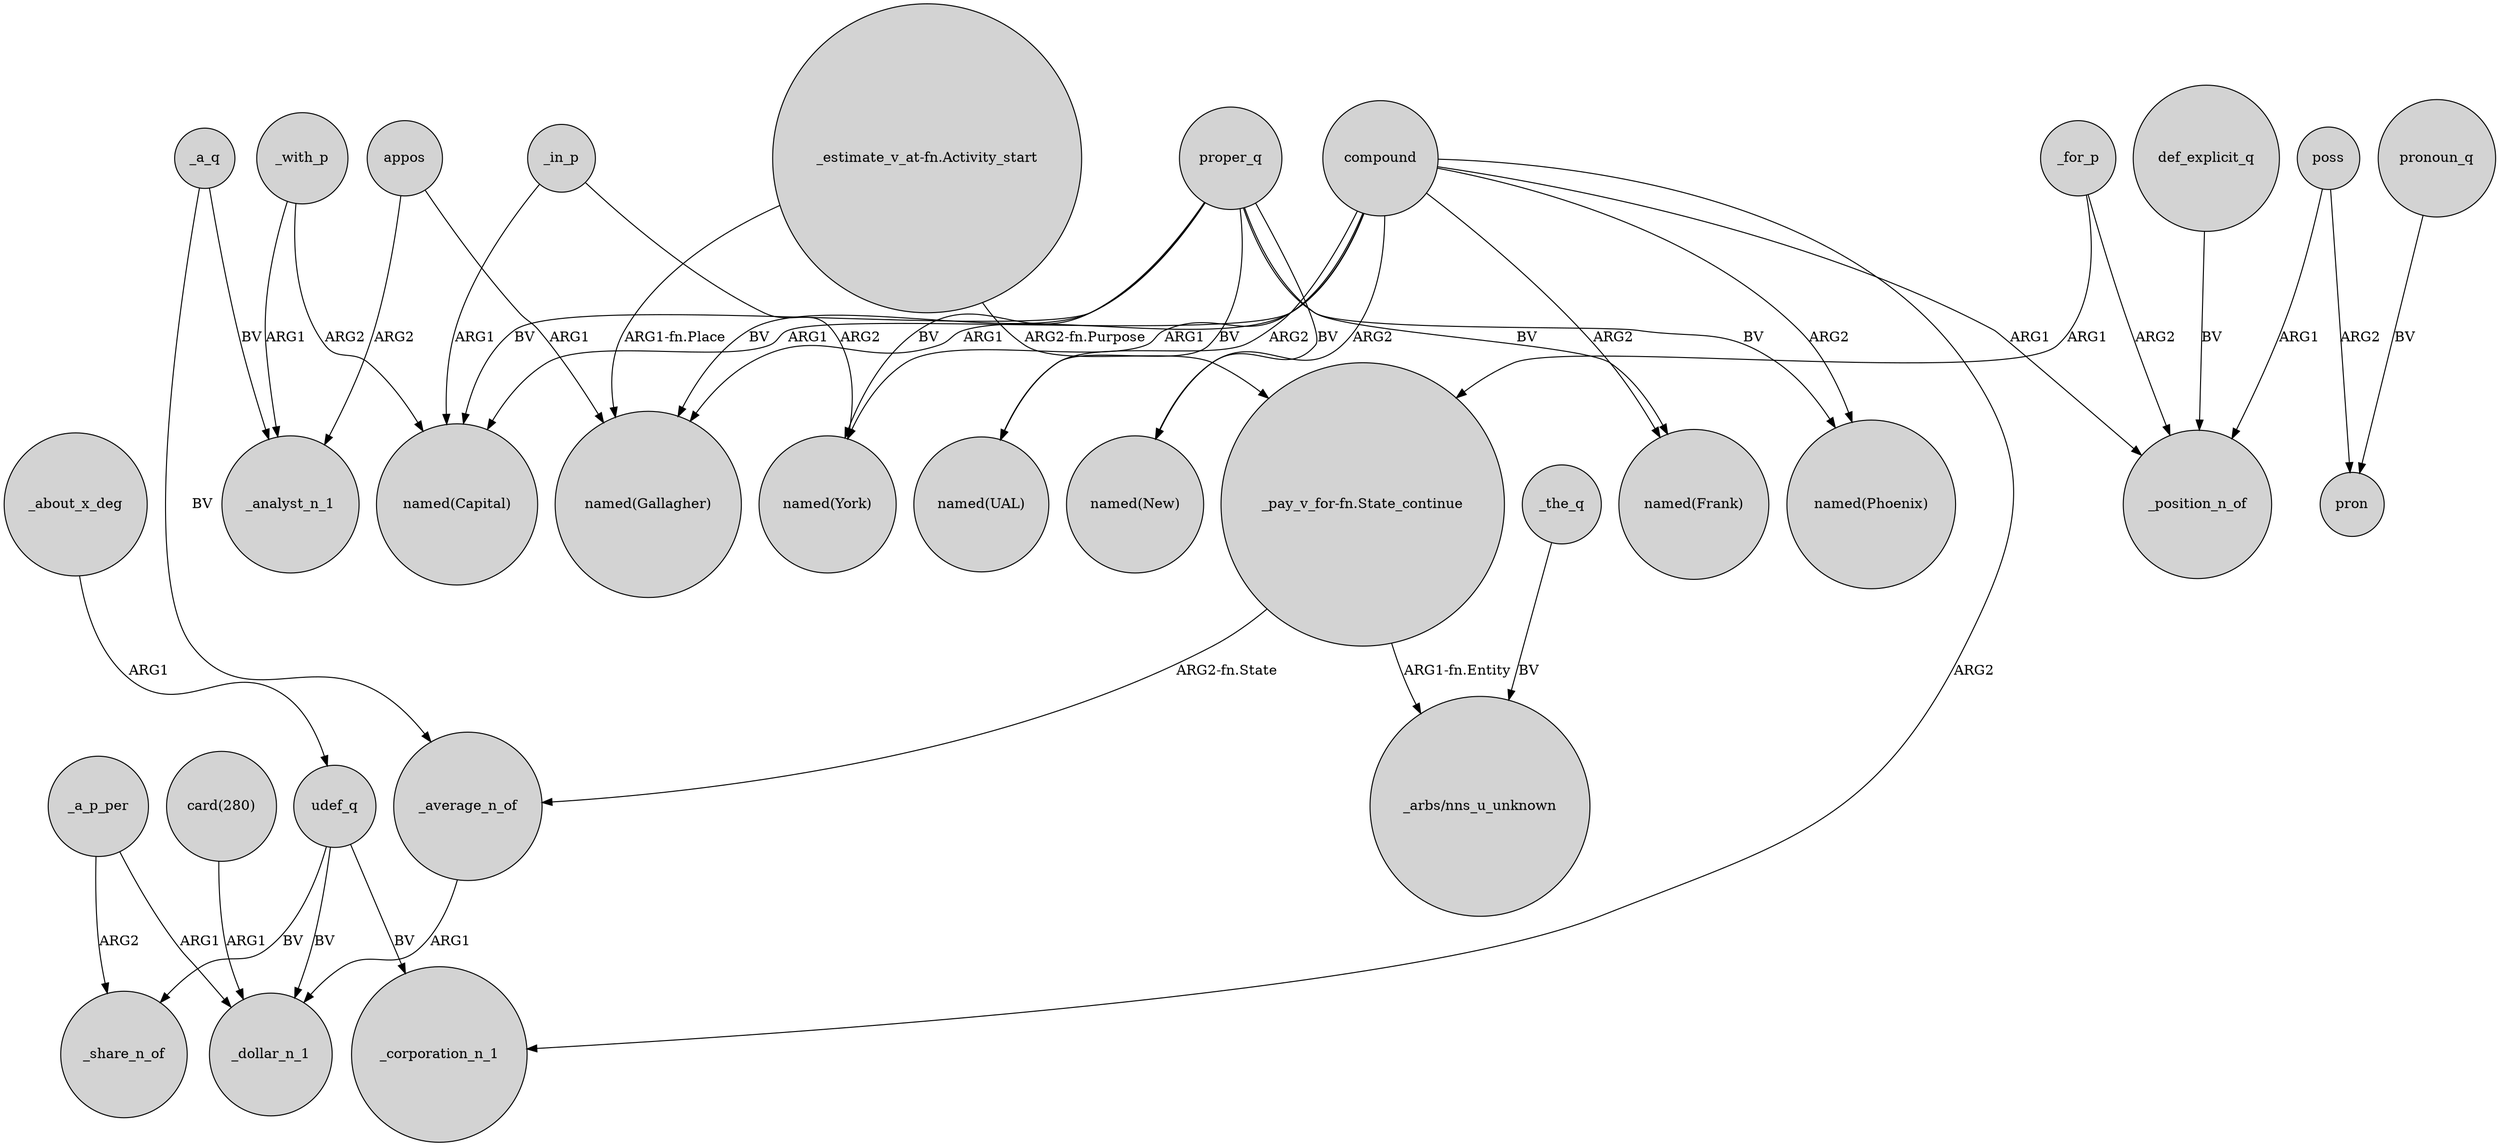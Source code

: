 digraph {
	node [shape=circle style=filled]
	"card(280)" -> _dollar_n_1 [label=ARG1]
	"_estimate_v_at-fn.Activity_start" -> "named(Gallagher)" [label="ARG1-fn.Place"]
	_the_q -> "_arbs/nns_u_unknown" [label=BV]
	compound -> "named(Gallagher)" [label=ARG1]
	compound -> "named(New)" [label=ARG2]
	proper_q -> "named(Phoenix)" [label=BV]
	proper_q -> "named(Capital)" [label=BV]
	proper_q -> "named(New)" [label=BV]
	_for_p -> _position_n_of [label=ARG2]
	compound -> _position_n_of [label=ARG1]
	_with_p -> _analyst_n_1 [label=ARG1]
	compound -> "named(Phoenix)" [label=ARG2]
	compound -> "named(Frank)" [label=ARG2]
	"_pay_v_for-fn.State_continue" -> "_arbs/nns_u_unknown" [label="ARG1-fn.Entity"]
	_for_p -> "_pay_v_for-fn.State_continue" [label=ARG1]
	def_explicit_q -> _position_n_of [label=BV]
	proper_q -> "named(York)" [label=BV]
	_in_p -> "named(Capital)" [label=ARG1]
	_about_x_deg -> udef_q [label=ARG1]
	proper_q -> "named(UAL)" [label=BV]
	_a_q -> _analyst_n_1 [label=BV]
	pronoun_q -> pron [label=BV]
	poss -> pron [label=ARG2]
	poss -> _position_n_of [label=ARG1]
	_with_p -> "named(Capital)" [label=ARG2]
	"_pay_v_for-fn.State_continue" -> _average_n_of [label="ARG2-fn.State"]
	_a_p_per -> _share_n_of [label=ARG2]
	appos -> _analyst_n_1 [label=ARG2]
	proper_q -> "named(Frank)" [label=BV]
	_in_p -> "named(York)" [label=ARG2]
	udef_q -> _share_n_of [label=BV]
	udef_q -> _dollar_n_1 [label=BV]
	_a_p_per -> _dollar_n_1 [label=ARG1]
	compound -> "named(UAL)" [label=ARG2]
	compound -> _corporation_n_1 [label=ARG2]
	udef_q -> _corporation_n_1 [label=BV]
	proper_q -> "named(Gallagher)" [label=BV]
	"_estimate_v_at-fn.Activity_start" -> "_pay_v_for-fn.State_continue" [label="ARG2-fn.Purpose"]
	compound -> "named(York)" [label=ARG1]
	_a_q -> _average_n_of [label=BV]
	compound -> "named(Capital)" [label=ARG1]
	appos -> "named(Gallagher)" [label=ARG1]
	_average_n_of -> _dollar_n_1 [label=ARG1]
}
